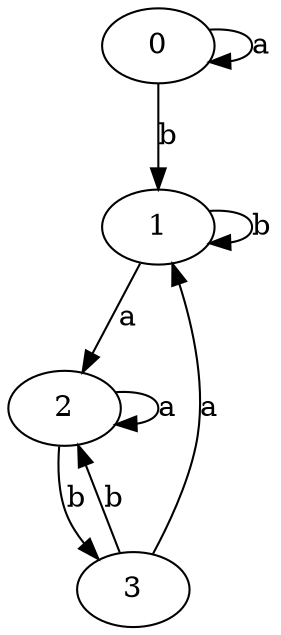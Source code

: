 digraph {
 ranksep=0.5;
 d2tdocpreamble = "\usetikzlibrary{automata}";
 d2tfigpreamble = "\tikzstyle{every state}= [ draw=blue!50,very thick,fill=blue!20]  \tikzstyle{auto}= [fill=white]";
 node [style="state"];
 edge [lblstyle="auto",topath="bend right", len=4  ]
  "0" [label="0",];
  "1" [label="1",style = "state, accepting"];
  "2" [label="2",];
  "3" [label="3",style = "state, initial"];
  "0" -> "0" [label="a",topath="loop above"];
  "0" -> "1" [label="b"];
  "1" -> "1" [label="b",topath="loop above"];
  "1" -> "2" [label="a"];
  "2" -> "2" [label="a",topath="loop above"];
  "2" -> "3" [label="b"];
  "3" -> "1" [label="a"];
  "3" -> "2" [label="b"];
}